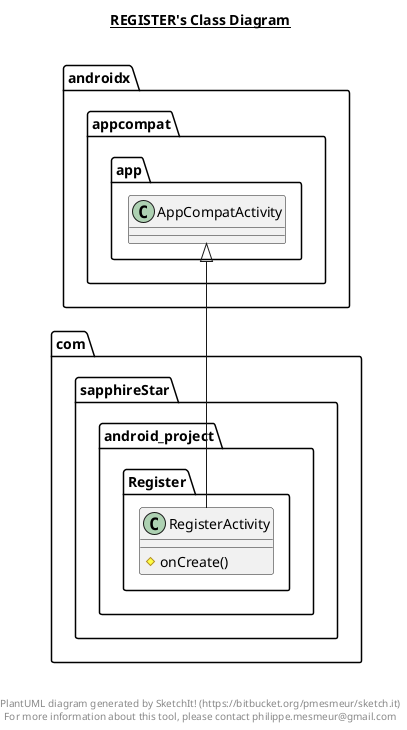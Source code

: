 @startuml

title __REGISTER's Class Diagram__\n

  namespace com.sapphireStar.android_project {
    namespace Register {
      class com.sapphireStar.android_project.Register.RegisterActivity {
          # onCreate()
      }
    }
  }
  

  com.sapphireStar.android_project.Register.RegisterActivity -up-|> androidx.appcompat.app.AppCompatActivity


right footer


PlantUML diagram generated by SketchIt! (https://bitbucket.org/pmesmeur/sketch.it)
For more information about this tool, please contact philippe.mesmeur@gmail.com
endfooter

@enduml
